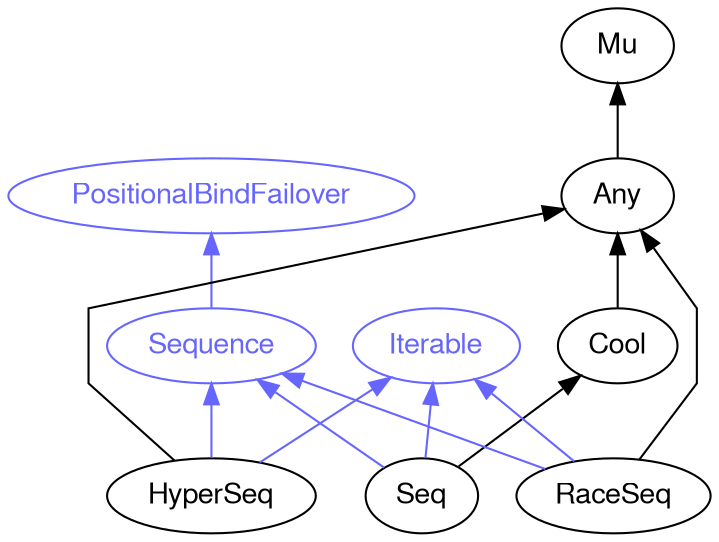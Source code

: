digraph "perl6-type-graph" {
    rankdir=BT;
    splines=polyline;
    overlap=false; 
    // Types
    "Sequence" [color="#6666FF", fontcolor="#6666FF", href="/type/Sequence", fontname="FreeSans"];
    "PositionalBindFailover" [color="#6666FF", fontcolor="#6666FF", href="/type/PositionalBindFailover", fontname="FreeSans"];
    "Mu" [color="#000000", fontcolor="#000000", href="/type/Mu", fontname="FreeSans"];
    "Any" [color="#000000", fontcolor="#000000", href="/type/Any", fontname="FreeSans"];
    "Cool" [color="#000000", fontcolor="#000000", href="/type/Cool", fontname="FreeSans"];
    "Iterable" [color="#6666FF", fontcolor="#6666FF", href="/type/Iterable", fontname="FreeSans"];
    "Seq" [color="#000000", fontcolor="#000000", href="/type/Seq", fontname="FreeSans"];
    "RaceSeq" [color="#000000", fontcolor="#000000", href="/type/RaceSeq", fontname="FreeSans"];
    "HyperSeq" [color="#000000", fontcolor="#000000", href="/type/HyperSeq", fontname="FreeSans"];

    // Superclasses
    "Any" -> "Mu" [color="#000000"];
    "Cool" -> "Any" [color="#000000"];
    "Seq" -> "Cool" [color="#000000"];
    "RaceSeq" -> "Any" [color="#000000"];
    "HyperSeq" -> "Any" [color="#000000"];

    // Roles
    "Sequence" -> "PositionalBindFailover" [color="#6666FF"];
    "Seq" -> "Iterable" [color="#6666FF"];
    "Seq" -> "Sequence" [color="#6666FF"];
    "RaceSeq" -> "Iterable" [color="#6666FF"];
    "RaceSeq" -> "Sequence" [color="#6666FF"];
    "HyperSeq" -> "Iterable" [color="#6666FF"];
    "HyperSeq" -> "Sequence" [color="#6666FF"];
}
